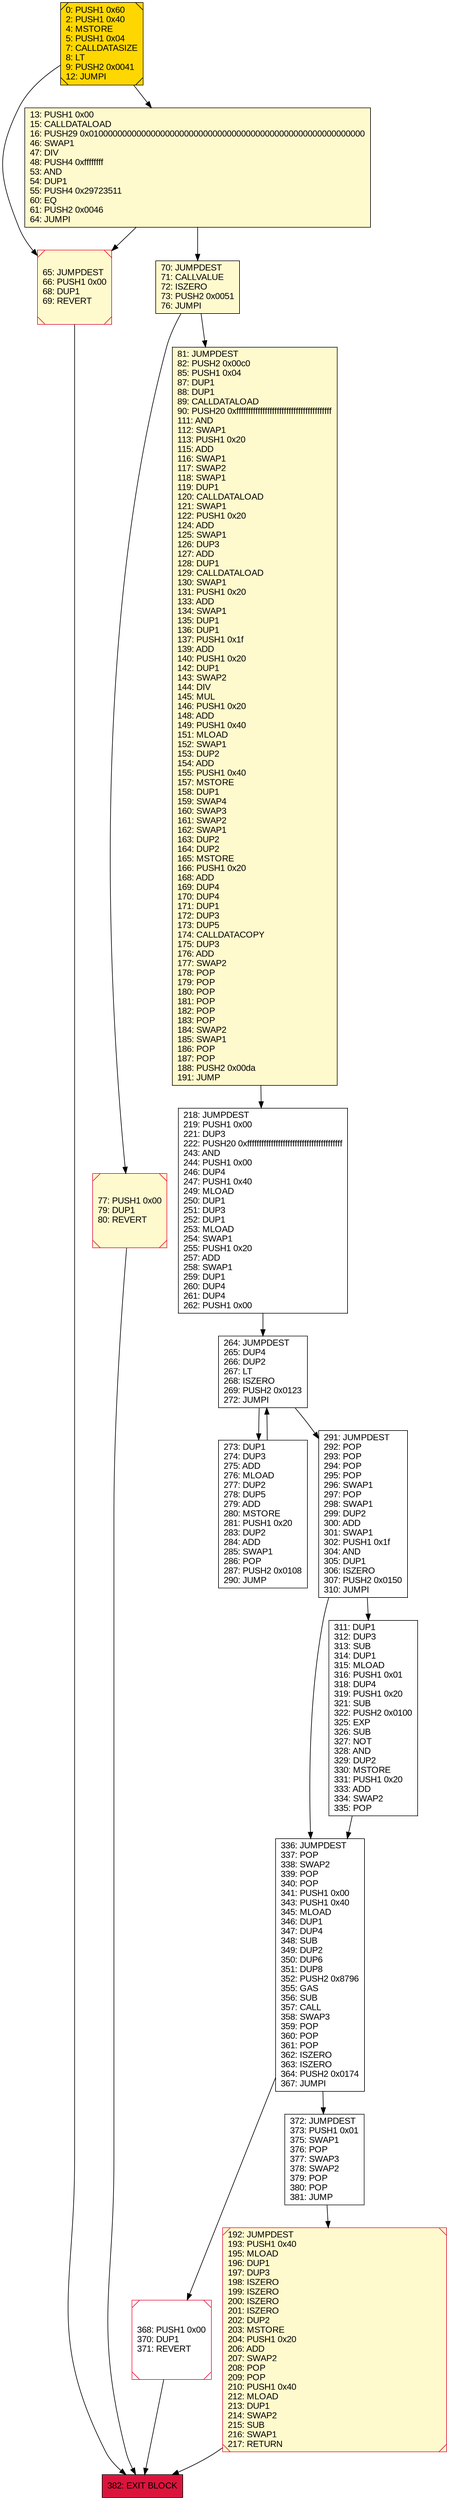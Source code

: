 digraph G {
bgcolor=transparent rankdir=UD;
node [shape=box style=filled color=black fillcolor=white fontname=arial fontcolor=black];
218 [label="218: JUMPDEST\l219: PUSH1 0x00\l221: DUP3\l222: PUSH20 0xffffffffffffffffffffffffffffffffffffffff\l243: AND\l244: PUSH1 0x00\l246: DUP4\l247: PUSH1 0x40\l249: MLOAD\l250: DUP1\l251: DUP3\l252: DUP1\l253: MLOAD\l254: SWAP1\l255: PUSH1 0x20\l257: ADD\l258: SWAP1\l259: DUP1\l260: DUP4\l261: DUP4\l262: PUSH1 0x00\l" ];
65 [label="65: JUMPDEST\l66: PUSH1 0x00\l68: DUP1\l69: REVERT\l" fillcolor=lemonchiffon shape=Msquare color=crimson ];
273 [label="273: DUP1\l274: DUP3\l275: ADD\l276: MLOAD\l277: DUP2\l278: DUP5\l279: ADD\l280: MSTORE\l281: PUSH1 0x20\l283: DUP2\l284: ADD\l285: SWAP1\l286: POP\l287: PUSH2 0x0108\l290: JUMP\l" ];
291 [label="291: JUMPDEST\l292: POP\l293: POP\l294: POP\l295: POP\l296: SWAP1\l297: POP\l298: SWAP1\l299: DUP2\l300: ADD\l301: SWAP1\l302: PUSH1 0x1f\l304: AND\l305: DUP1\l306: ISZERO\l307: PUSH2 0x0150\l310: JUMPI\l" ];
13 [label="13: PUSH1 0x00\l15: CALLDATALOAD\l16: PUSH29 0x0100000000000000000000000000000000000000000000000000000000\l46: SWAP1\l47: DIV\l48: PUSH4 0xffffffff\l53: AND\l54: DUP1\l55: PUSH4 0x29723511\l60: EQ\l61: PUSH2 0x0046\l64: JUMPI\l" fillcolor=lemonchiffon ];
77 [label="77: PUSH1 0x00\l79: DUP1\l80: REVERT\l" fillcolor=lemonchiffon shape=Msquare color=crimson ];
81 [label="81: JUMPDEST\l82: PUSH2 0x00c0\l85: PUSH1 0x04\l87: DUP1\l88: DUP1\l89: CALLDATALOAD\l90: PUSH20 0xffffffffffffffffffffffffffffffffffffffff\l111: AND\l112: SWAP1\l113: PUSH1 0x20\l115: ADD\l116: SWAP1\l117: SWAP2\l118: SWAP1\l119: DUP1\l120: CALLDATALOAD\l121: SWAP1\l122: PUSH1 0x20\l124: ADD\l125: SWAP1\l126: DUP3\l127: ADD\l128: DUP1\l129: CALLDATALOAD\l130: SWAP1\l131: PUSH1 0x20\l133: ADD\l134: SWAP1\l135: DUP1\l136: DUP1\l137: PUSH1 0x1f\l139: ADD\l140: PUSH1 0x20\l142: DUP1\l143: SWAP2\l144: DIV\l145: MUL\l146: PUSH1 0x20\l148: ADD\l149: PUSH1 0x40\l151: MLOAD\l152: SWAP1\l153: DUP2\l154: ADD\l155: PUSH1 0x40\l157: MSTORE\l158: DUP1\l159: SWAP4\l160: SWAP3\l161: SWAP2\l162: SWAP1\l163: DUP2\l164: DUP2\l165: MSTORE\l166: PUSH1 0x20\l168: ADD\l169: DUP4\l170: DUP4\l171: DUP1\l172: DUP3\l173: DUP5\l174: CALLDATACOPY\l175: DUP3\l176: ADD\l177: SWAP2\l178: POP\l179: POP\l180: POP\l181: POP\l182: POP\l183: POP\l184: SWAP2\l185: SWAP1\l186: POP\l187: POP\l188: PUSH2 0x00da\l191: JUMP\l" fillcolor=lemonchiffon ];
368 [label="368: PUSH1 0x00\l370: DUP1\l371: REVERT\l" shape=Msquare color=crimson ];
0 [label="0: PUSH1 0x60\l2: PUSH1 0x40\l4: MSTORE\l5: PUSH1 0x04\l7: CALLDATASIZE\l8: LT\l9: PUSH2 0x0041\l12: JUMPI\l" fillcolor=lemonchiffon shape=Msquare fillcolor=gold ];
70 [label="70: JUMPDEST\l71: CALLVALUE\l72: ISZERO\l73: PUSH2 0x0051\l76: JUMPI\l" fillcolor=lemonchiffon ];
264 [label="264: JUMPDEST\l265: DUP4\l266: DUP2\l267: LT\l268: ISZERO\l269: PUSH2 0x0123\l272: JUMPI\l" ];
336 [label="336: JUMPDEST\l337: POP\l338: SWAP2\l339: POP\l340: POP\l341: PUSH1 0x00\l343: PUSH1 0x40\l345: MLOAD\l346: DUP1\l347: DUP4\l348: SUB\l349: DUP2\l350: DUP6\l351: DUP8\l352: PUSH2 0x8796\l355: GAS\l356: SUB\l357: CALL\l358: SWAP3\l359: POP\l360: POP\l361: POP\l362: ISZERO\l363: ISZERO\l364: PUSH2 0x0174\l367: JUMPI\l" ];
192 [label="192: JUMPDEST\l193: PUSH1 0x40\l195: MLOAD\l196: DUP1\l197: DUP3\l198: ISZERO\l199: ISZERO\l200: ISZERO\l201: ISZERO\l202: DUP2\l203: MSTORE\l204: PUSH1 0x20\l206: ADD\l207: SWAP2\l208: POP\l209: POP\l210: PUSH1 0x40\l212: MLOAD\l213: DUP1\l214: SWAP2\l215: SUB\l216: SWAP1\l217: RETURN\l" fillcolor=lemonchiffon shape=Msquare color=crimson ];
311 [label="311: DUP1\l312: DUP3\l313: SUB\l314: DUP1\l315: MLOAD\l316: PUSH1 0x01\l318: DUP4\l319: PUSH1 0x20\l321: SUB\l322: PUSH2 0x0100\l325: EXP\l326: SUB\l327: NOT\l328: AND\l329: DUP2\l330: MSTORE\l331: PUSH1 0x20\l333: ADD\l334: SWAP2\l335: POP\l" ];
382 [label="382: EXIT BLOCK\l" fillcolor=crimson ];
372 [label="372: JUMPDEST\l373: PUSH1 0x01\l375: SWAP1\l376: POP\l377: SWAP3\l378: SWAP2\l379: POP\l380: POP\l381: JUMP\l" ];
192 -> 382;
372 -> 192;
336 -> 372;
70 -> 81;
311 -> 336;
336 -> 368;
13 -> 65;
368 -> 382;
264 -> 291;
291 -> 336;
0 -> 65;
77 -> 382;
81 -> 218;
291 -> 311;
218 -> 264;
65 -> 382;
70 -> 77;
13 -> 70;
264 -> 273;
273 -> 264;
0 -> 13;
}